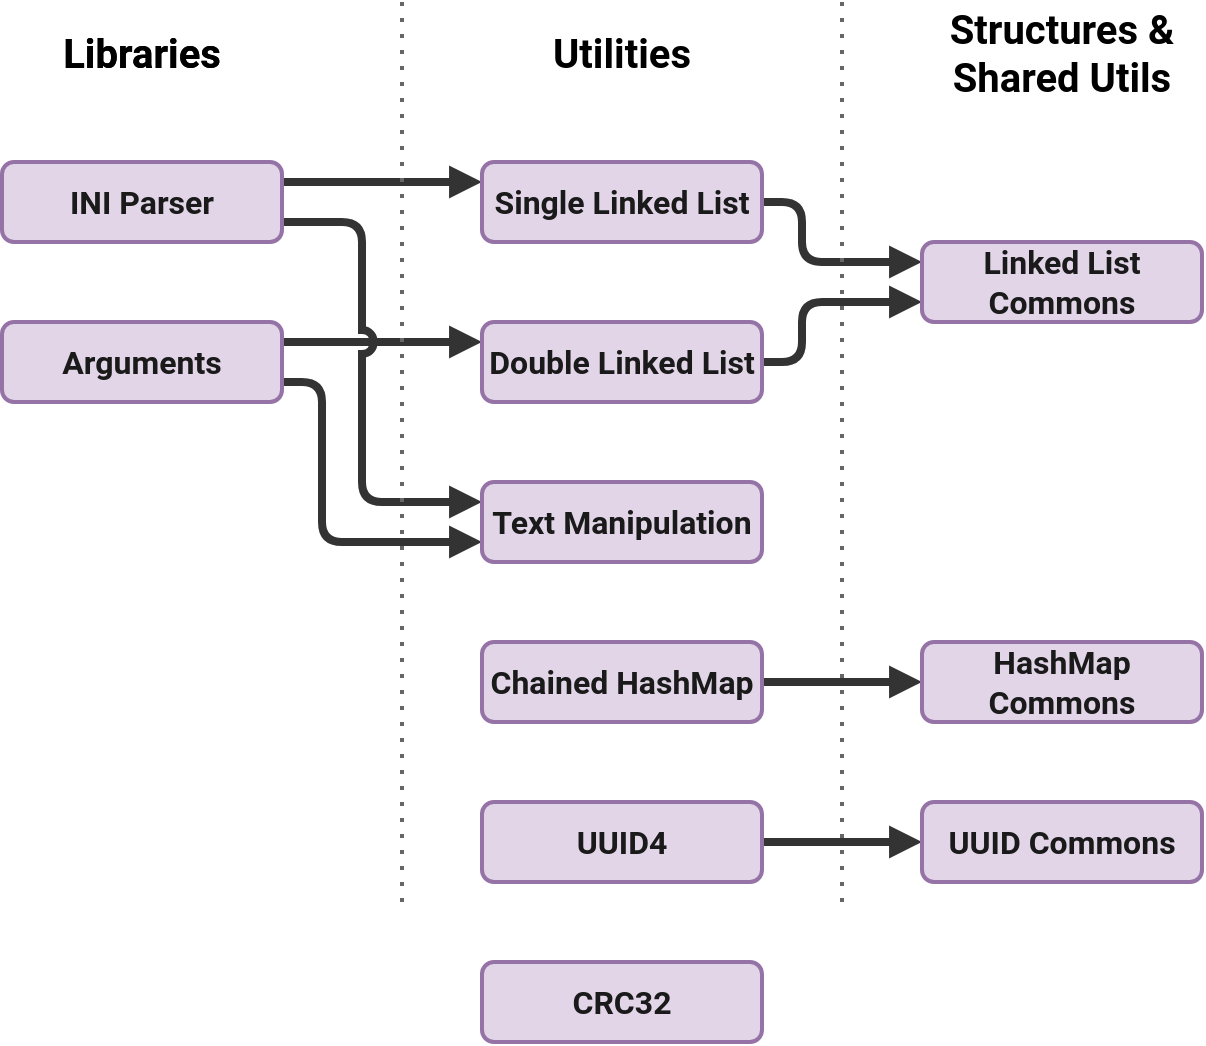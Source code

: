 <mxfile version="22.0.2" type="device">
  <diagram name="Page-1" id="lBCJRUh4xkEyT_U7JVPE">
    <mxGraphModel dx="1098" dy="820" grid="1" gridSize="10" guides="1" tooltips="1" connect="1" arrows="1" fold="1" page="1" pageScale="1" pageWidth="1169" pageHeight="827" math="0" shadow="0">
      <root>
        <mxCell id="0" />
        <mxCell id="1" parent="0" />
        <mxCell id="NHit4Ja9ZpUZPAq9eXY0-17" value="Libraries" style="text;html=1;strokeColor=none;fillColor=none;align=center;verticalAlign=middle;whiteSpace=wrap;rounded=0;fontStyle=1;fontFamily=Roboto;fontSource=https%3A%2F%2Ffonts.googleapis.com%2Fcss%3Ffamily%3DRoboto;fontSize=20;" parent="1" vertex="1">
          <mxGeometry x="40" y="50" width="140" height="30" as="geometry" />
        </mxCell>
        <mxCell id="NHit4Ja9ZpUZPAq9eXY0-18" value="Libraries" style="text;html=1;strokeColor=none;fillColor=none;align=center;verticalAlign=middle;whiteSpace=wrap;rounded=0;fontStyle=1;fontFamily=Roboto;fontSource=https%3A%2F%2Ffonts.googleapis.com%2Fcss%3Ffamily%3DRoboto;fontSize=20;" parent="1" vertex="1">
          <mxGeometry x="40" y="50" width="140" height="30" as="geometry" />
        </mxCell>
        <mxCell id="NHit4Ja9ZpUZPAq9eXY0-19" value="Utilities" style="text;html=1;strokeColor=none;fillColor=none;align=center;verticalAlign=middle;whiteSpace=wrap;rounded=0;fontStyle=1;fontFamily=Roboto;fontSource=https%3A%2F%2Ffonts.googleapis.com%2Fcss%3Ffamily%3DRoboto;fontSize=20;" parent="1" vertex="1">
          <mxGeometry x="280" y="50" width="140" height="30" as="geometry" />
        </mxCell>
        <mxCell id="NHit4Ja9ZpUZPAq9eXY0-20" value="Structures &amp;amp; Shared Utils" style="text;html=1;strokeColor=none;fillColor=none;align=center;verticalAlign=middle;whiteSpace=wrap;rounded=0;fontStyle=1;fontFamily=Roboto;fontSource=https%3A%2F%2Ffonts.googleapis.com%2Fcss%3Ffamily%3DRoboto;fontSize=20;" parent="1" vertex="1">
          <mxGeometry x="500" y="50" width="140" height="30" as="geometry" />
        </mxCell>
        <mxCell id="NHit4Ja9ZpUZPAq9eXY0-25" value="" style="endArrow=block;html=1;rounded=0;strokeWidth=4;endFill=1;fillColor=#f5f5f5;strokeColor=#333333;entryX=0;entryY=0.25;entryDx=0;entryDy=0;exitX=1;exitY=0.25;exitDx=0;exitDy=0;" parent="1" source="NHit4Ja9ZpUZPAq9eXY0-7" target="NHit4Ja9ZpUZPAq9eXY0-11" edge="1">
          <mxGeometry width="50" height="50" relative="1" as="geometry">
            <mxPoint x="90" y="420" as="sourcePoint" />
            <mxPoint x="200" y="330" as="targetPoint" />
          </mxGeometry>
        </mxCell>
        <mxCell id="NHit4Ja9ZpUZPAq9eXY0-26" value="" style="endArrow=block;html=1;rounded=0;strokeWidth=4;endFill=1;fillColor=#f5f5f5;strokeColor=#333333;entryX=0;entryY=0.25;entryDx=0;entryDy=0;exitX=1;exitY=0.25;exitDx=0;exitDy=0;" parent="1" source="NHit4Ja9ZpUZPAq9eXY0-5" target="NHit4Ja9ZpUZPAq9eXY0-12" edge="1">
          <mxGeometry width="50" height="50" relative="1" as="geometry">
            <mxPoint x="190" y="150" as="sourcePoint" />
            <mxPoint x="290" y="150" as="targetPoint" />
          </mxGeometry>
        </mxCell>
        <mxCell id="NHit4Ja9ZpUZPAq9eXY0-27" value="" style="endArrow=block;html=1;strokeWidth=4;endFill=1;fillColor=#f5f5f5;strokeColor=#333333;exitX=1;exitY=0.5;exitDx=0;exitDy=0;entryX=0;entryY=0.25;entryDx=0;entryDy=0;edgeStyle=orthogonalEdgeStyle;rounded=1;" parent="1" source="NHit4Ja9ZpUZPAq9eXY0-11" target="NHit4Ja9ZpUZPAq9eXY0-10" edge="1">
          <mxGeometry width="50" height="50" relative="1" as="geometry">
            <mxPoint x="190" y="230" as="sourcePoint" />
            <mxPoint x="500" y="150" as="targetPoint" />
            <Array as="points">
              <mxPoint x="440" y="140" />
              <mxPoint x="440" y="170" />
            </Array>
          </mxGeometry>
        </mxCell>
        <mxCell id="NHit4Ja9ZpUZPAq9eXY0-28" value="" style="endArrow=block;html=1;rounded=1;strokeWidth=4;endFill=1;fillColor=#f5f5f5;strokeColor=#333333;entryX=0;entryY=0.75;entryDx=0;entryDy=0;exitX=1;exitY=0.5;exitDx=0;exitDy=0;edgeStyle=orthogonalEdgeStyle;" parent="1" source="NHit4Ja9ZpUZPAq9eXY0-12" target="NHit4Ja9ZpUZPAq9eXY0-10" edge="1">
          <mxGeometry width="50" height="50" relative="1" as="geometry">
            <mxPoint x="200" y="240" as="sourcePoint" />
            <mxPoint x="300" y="240" as="targetPoint" />
            <Array as="points">
              <mxPoint x="440" y="220" />
              <mxPoint x="440" y="190" />
            </Array>
          </mxGeometry>
        </mxCell>
        <mxCell id="NHit4Ja9ZpUZPAq9eXY0-29" value="" style="endArrow=block;html=1;rounded=0;strokeWidth=4;endFill=1;fillColor=#f5f5f5;strokeColor=#333333;entryX=0;entryY=0.5;entryDx=0;entryDy=0;exitX=1;exitY=0.5;exitDx=0;exitDy=0;" parent="1" source="NHit4Ja9ZpUZPAq9eXY0-21" target="NHit4Ja9ZpUZPAq9eXY0-22" edge="1">
          <mxGeometry width="50" height="50" relative="1" as="geometry">
            <mxPoint x="150" y="430" as="sourcePoint" />
            <mxPoint x="250" y="430" as="targetPoint" />
          </mxGeometry>
        </mxCell>
        <mxCell id="NHit4Ja9ZpUZPAq9eXY0-31" value="" style="endArrow=block;html=1;rounded=0;strokeWidth=4;endFill=1;fillColor=#f5f5f5;strokeColor=#333333;entryX=0;entryY=0.5;entryDx=0;entryDy=0;exitX=1;exitY=0.5;exitDx=0;exitDy=0;" parent="1" source="NHit4Ja9ZpUZPAq9eXY0-9" target="NHit4Ja9ZpUZPAq9eXY0-8" edge="1">
          <mxGeometry width="50" height="50" relative="1" as="geometry">
            <mxPoint x="440" y="400" as="sourcePoint" />
            <mxPoint x="540" y="400" as="targetPoint" />
          </mxGeometry>
        </mxCell>
        <mxCell id="NHit4Ja9ZpUZPAq9eXY0-8" value="UUID Commons" style="rounded=1;whiteSpace=wrap;html=1;fillColor=#e1d5e7;strokeColor=#9673a6;fontFamily=Roboto;fontStyle=1;fontSize=16;fontSource=https%3A%2F%2Ffonts.googleapis.com%2Fcss%3Ffamily%3DRoboto;shadow=0;glass=0;strokeWidth=2;fontColor=#1A1A1A;" parent="1" vertex="1">
          <mxGeometry x="500" y="440" width="140" height="40" as="geometry" />
        </mxCell>
        <mxCell id="NHit4Ja9ZpUZPAq9eXY0-10" value="Linked List Commons" style="rounded=1;whiteSpace=wrap;html=1;fillColor=#e1d5e7;strokeColor=#9673a6;fontFamily=Roboto;fontStyle=1;fontSize=16;fontSource=https%3A%2F%2Ffonts.googleapis.com%2Fcss%3Ffamily%3DRoboto;shadow=0;glass=0;strokeWidth=2;fontColor=#1A1A1A;" parent="1" vertex="1">
          <mxGeometry x="500" y="160" width="140" height="40" as="geometry" />
        </mxCell>
        <mxCell id="NHit4Ja9ZpUZPAq9eXY0-22" value="HashMap Commons" style="rounded=1;whiteSpace=wrap;html=1;fillColor=#e1d5e7;strokeColor=#9673a6;fontFamily=Roboto;fontStyle=1;fontSize=16;fontSource=https%3A%2F%2Ffonts.googleapis.com%2Fcss%3Ffamily%3DRoboto;shadow=0;glass=0;strokeWidth=2;fontColor=#1A1A1A;" parent="1" vertex="1">
          <mxGeometry x="500" y="360" width="140" height="40" as="geometry" />
        </mxCell>
        <mxCell id="NHit4Ja9ZpUZPAq9eXY0-9" value="UUID4" style="rounded=1;whiteSpace=wrap;html=1;fillColor=#e1d5e7;strokeColor=#9673a6;fontFamily=Roboto;fontStyle=1;fontSize=16;fontSource=https%3A%2F%2Ffonts.googleapis.com%2Fcss%3Ffamily%3DRoboto;shadow=0;glass=0;strokeWidth=2;fontColor=#1A1A1A;" parent="1" vertex="1">
          <mxGeometry x="280" y="440" width="140" height="40" as="geometry" />
        </mxCell>
        <mxCell id="NHit4Ja9ZpUZPAq9eXY0-11" value="Single Linked List" style="rounded=1;whiteSpace=wrap;html=1;fillColor=#e1d5e7;strokeColor=#9673a6;fontFamily=Roboto;fontStyle=1;fontSize=16;fontSource=https%3A%2F%2Ffonts.googleapis.com%2Fcss%3Ffamily%3DRoboto;shadow=0;glass=0;strokeWidth=2;fontColor=#1A1A1A;" parent="1" vertex="1">
          <mxGeometry x="280" y="120" width="140" height="40" as="geometry" />
        </mxCell>
        <mxCell id="NHit4Ja9ZpUZPAq9eXY0-12" value="Double Linked List" style="rounded=1;whiteSpace=wrap;html=1;fillColor=#e1d5e7;strokeColor=#9673a6;fontFamily=Roboto;fontStyle=1;fontSize=16;fontSource=https%3A%2F%2Ffonts.googleapis.com%2Fcss%3Ffamily%3DRoboto;shadow=0;glass=0;strokeWidth=2;fontColor=#1A1A1A;" parent="1" vertex="1">
          <mxGeometry x="280" y="200" width="140" height="40" as="geometry" />
        </mxCell>
        <mxCell id="NHit4Ja9ZpUZPAq9eXY0-13" value="CRC32" style="rounded=1;whiteSpace=wrap;html=1;fillColor=#e1d5e7;strokeColor=#9673a6;fontFamily=Roboto;fontStyle=1;fontSize=16;fontSource=https%3A%2F%2Ffonts.googleapis.com%2Fcss%3Ffamily%3DRoboto;shadow=0;glass=0;strokeWidth=2;fontColor=#1A1A1A;" parent="1" vertex="1">
          <mxGeometry x="280" y="520" width="140" height="40" as="geometry" />
        </mxCell>
        <mxCell id="NHit4Ja9ZpUZPAq9eXY0-21" value="Chained HashMap" style="rounded=1;whiteSpace=wrap;html=1;fillColor=#e1d5e7;strokeColor=#9673a6;fontFamily=Roboto;fontStyle=1;fontSize=16;fontSource=https%3A%2F%2Ffonts.googleapis.com%2Fcss%3Ffamily%3DRoboto;shadow=0;glass=0;strokeWidth=2;fontColor=#1A1A1A;" parent="1" vertex="1">
          <mxGeometry x="280" y="360" width="140" height="40" as="geometry" />
        </mxCell>
        <mxCell id="OFWPvh2tzDeWrshkorwF-3" style="edgeStyle=orthogonalEdgeStyle;orthogonalLoop=1;jettySize=auto;html=1;exitX=1;exitY=0.75;exitDx=0;exitDy=0;entryX=0;entryY=0.75;entryDx=0;entryDy=0;strokeColor=#333333;endArrow=block;endFill=1;strokeWidth=4;rounded=1;" edge="1" parent="1" source="NHit4Ja9ZpUZPAq9eXY0-5" target="OFWPvh2tzDeWrshkorwF-1">
          <mxGeometry relative="1" as="geometry">
            <Array as="points">
              <mxPoint x="200" y="230" />
              <mxPoint x="200" y="310" />
            </Array>
          </mxGeometry>
        </mxCell>
        <mxCell id="NHit4Ja9ZpUZPAq9eXY0-5" value="Arguments" style="rounded=1;whiteSpace=wrap;html=1;fillColor=#e1d5e7;strokeColor=#9673a6;fontFamily=Roboto;fontStyle=1;fontSize=16;fontSource=https%3A%2F%2Ffonts.googleapis.com%2Fcss%3Ffamily%3DRoboto;shadow=0;glass=0;strokeWidth=2;fontColor=#1A1A1A;" parent="1" vertex="1">
          <mxGeometry x="40" y="200" width="140" height="40" as="geometry" />
        </mxCell>
        <mxCell id="OFWPvh2tzDeWrshkorwF-2" style="edgeStyle=orthogonalEdgeStyle;rounded=1;orthogonalLoop=1;jettySize=auto;html=1;exitX=1;exitY=0.75;exitDx=0;exitDy=0;entryX=0;entryY=0.25;entryDx=0;entryDy=0;strokeColor=#333333;endArrow=block;endFill=1;strokeWidth=4;jumpStyle=arc;" edge="1" parent="1" source="NHit4Ja9ZpUZPAq9eXY0-7" target="OFWPvh2tzDeWrshkorwF-1">
          <mxGeometry relative="1" as="geometry">
            <Array as="points">
              <mxPoint x="220" y="150" />
              <mxPoint x="220" y="290" />
            </Array>
          </mxGeometry>
        </mxCell>
        <mxCell id="NHit4Ja9ZpUZPAq9eXY0-7" value="INI Parser" style="rounded=1;whiteSpace=wrap;html=1;fillColor=#e1d5e7;strokeColor=#9673a6;fontFamily=Roboto;fontStyle=1;fontSize=16;fontSource=https%3A%2F%2Ffonts.googleapis.com%2Fcss%3Ffamily%3DRoboto;shadow=0;glass=0;strokeWidth=2;fontColor=#1A1A1A;" parent="1" vertex="1">
          <mxGeometry x="40" y="120" width="140" height="40" as="geometry" />
        </mxCell>
        <mxCell id="NHit4Ja9ZpUZPAq9eXY0-32" value="" style="endArrow=none;dashed=1;html=1;dashPattern=1 3;strokeWidth=2;rounded=0;fillColor=#f5f5f5;strokeColor=#666666;" parent="1" edge="1">
          <mxGeometry width="50" height="50" relative="1" as="geometry">
            <mxPoint x="240" y="490" as="sourcePoint" />
            <mxPoint x="240" y="40" as="targetPoint" />
          </mxGeometry>
        </mxCell>
        <mxCell id="NHit4Ja9ZpUZPAq9eXY0-33" value="" style="endArrow=none;dashed=1;html=1;dashPattern=1 3;strokeWidth=2;rounded=0;fillColor=#f5f5f5;strokeColor=#666666;" parent="1" edge="1">
          <mxGeometry width="50" height="50" relative="1" as="geometry">
            <mxPoint x="460" y="490" as="sourcePoint" />
            <mxPoint x="460" y="40" as="targetPoint" />
          </mxGeometry>
        </mxCell>
        <mxCell id="OFWPvh2tzDeWrshkorwF-1" value="Text Manipulation" style="rounded=1;whiteSpace=wrap;html=1;fillColor=#e1d5e7;strokeColor=#9673a6;fontFamily=Roboto;fontStyle=1;fontSize=16;fontSource=https%3A%2F%2Ffonts.googleapis.com%2Fcss%3Ffamily%3DRoboto;shadow=0;glass=0;strokeWidth=2;fontColor=#1A1A1A;" vertex="1" parent="1">
          <mxGeometry x="280" y="280" width="140" height="40" as="geometry" />
        </mxCell>
      </root>
    </mxGraphModel>
  </diagram>
</mxfile>

